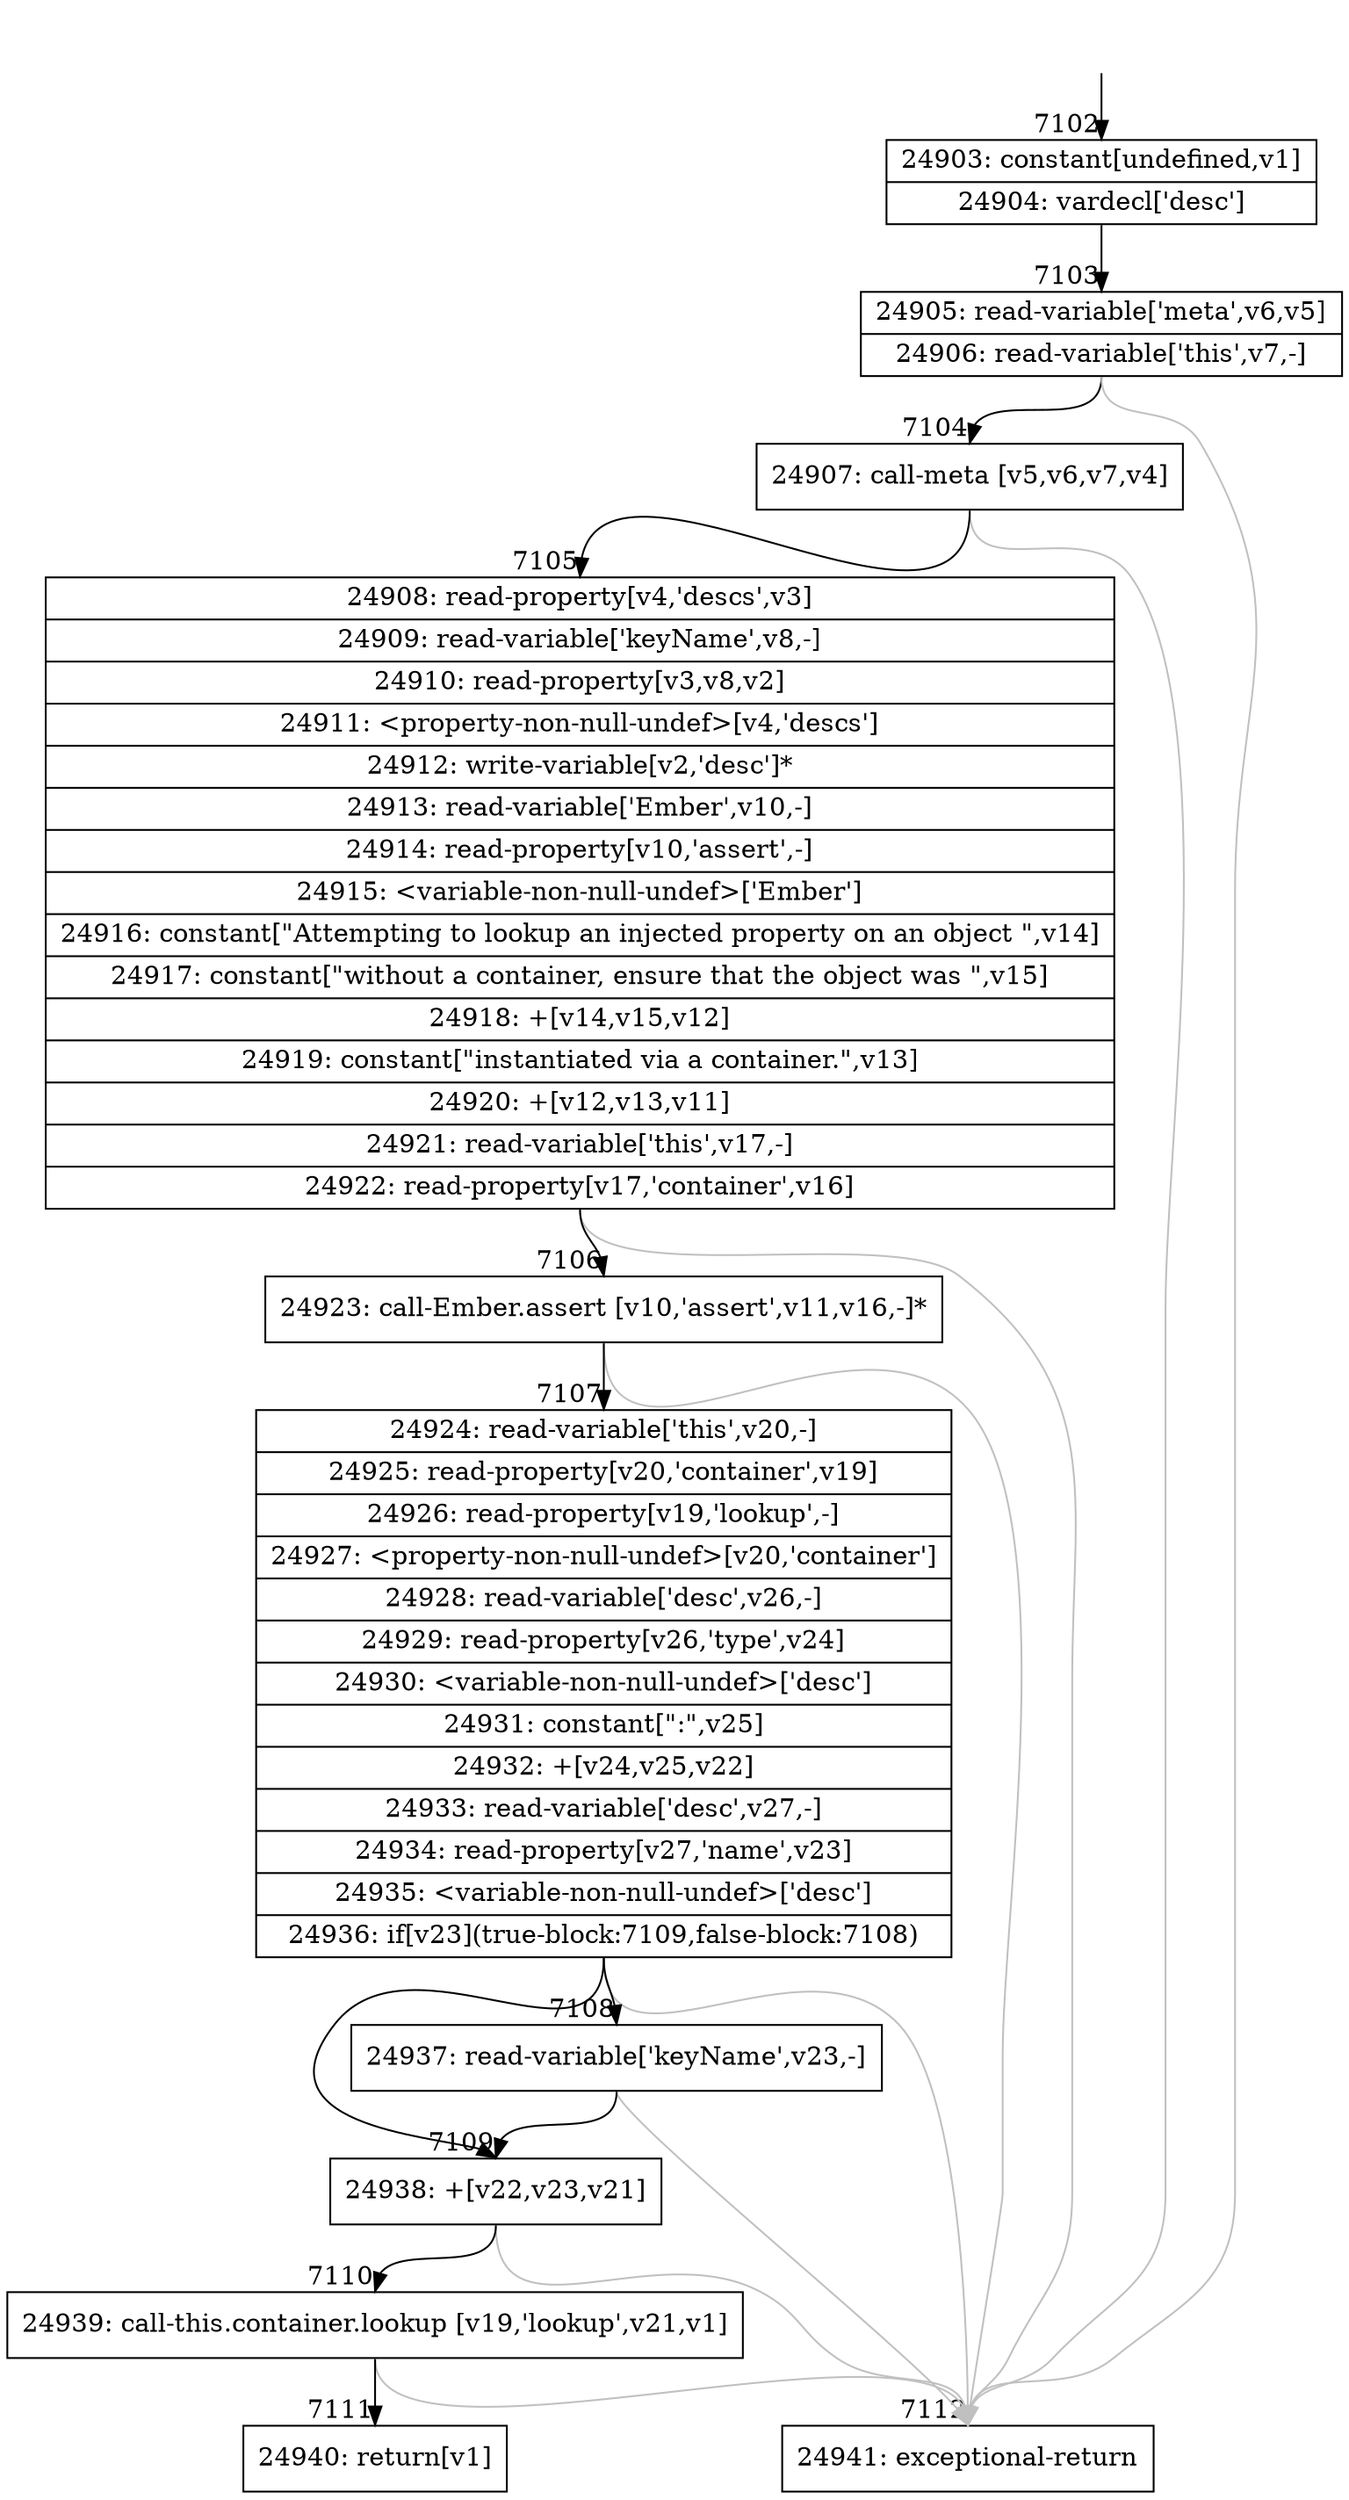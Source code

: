 digraph {
rankdir="TD"
BB_entry588[shape=none,label=""];
BB_entry588 -> BB7102 [tailport=s, headport=n, headlabel="    7102"]
BB7102 [shape=record label="{24903: constant[undefined,v1]|24904: vardecl['desc']}" ] 
BB7102 -> BB7103 [tailport=s, headport=n, headlabel="      7103"]
BB7103 [shape=record label="{24905: read-variable['meta',v6,v5]|24906: read-variable['this',v7,-]}" ] 
BB7103 -> BB7104 [tailport=s, headport=n, headlabel="      7104"]
BB7103 -> BB7112 [tailport=s, headport=n, color=gray, headlabel="      7112"]
BB7104 [shape=record label="{24907: call-meta [v5,v6,v7,v4]}" ] 
BB7104 -> BB7105 [tailport=s, headport=n, headlabel="      7105"]
BB7104 -> BB7112 [tailport=s, headport=n, color=gray]
BB7105 [shape=record label="{24908: read-property[v4,'descs',v3]|24909: read-variable['keyName',v8,-]|24910: read-property[v3,v8,v2]|24911: \<property-non-null-undef\>[v4,'descs']|24912: write-variable[v2,'desc']*|24913: read-variable['Ember',v10,-]|24914: read-property[v10,'assert',-]|24915: \<variable-non-null-undef\>['Ember']|24916: constant[\"Attempting to lookup an injected property on an object \",v14]|24917: constant[\"without a container, ensure that the object was \",v15]|24918: +[v14,v15,v12]|24919: constant[\"instantiated via a container.\",v13]|24920: +[v12,v13,v11]|24921: read-variable['this',v17,-]|24922: read-property[v17,'container',v16]}" ] 
BB7105 -> BB7106 [tailport=s, headport=n, headlabel="      7106"]
BB7105 -> BB7112 [tailport=s, headport=n, color=gray]
BB7106 [shape=record label="{24923: call-Ember.assert [v10,'assert',v11,v16,-]*}" ] 
BB7106 -> BB7107 [tailport=s, headport=n, headlabel="      7107"]
BB7106 -> BB7112 [tailport=s, headport=n, color=gray]
BB7107 [shape=record label="{24924: read-variable['this',v20,-]|24925: read-property[v20,'container',v19]|24926: read-property[v19,'lookup',-]|24927: \<property-non-null-undef\>[v20,'container']|24928: read-variable['desc',v26,-]|24929: read-property[v26,'type',v24]|24930: \<variable-non-null-undef\>['desc']|24931: constant[\":\",v25]|24932: +[v24,v25,v22]|24933: read-variable['desc',v27,-]|24934: read-property[v27,'name',v23]|24935: \<variable-non-null-undef\>['desc']|24936: if[v23](true-block:7109,false-block:7108)}" ] 
BB7107 -> BB7109 [tailport=s, headport=n, headlabel="      7109"]
BB7107 -> BB7108 [tailport=s, headport=n, headlabel="      7108"]
BB7107 -> BB7112 [tailport=s, headport=n, color=gray]
BB7108 [shape=record label="{24937: read-variable['keyName',v23,-]}" ] 
BB7108 -> BB7109 [tailport=s, headport=n]
BB7108 -> BB7112 [tailport=s, headport=n, color=gray]
BB7109 [shape=record label="{24938: +[v22,v23,v21]}" ] 
BB7109 -> BB7110 [tailport=s, headport=n, headlabel="      7110"]
BB7109 -> BB7112 [tailport=s, headport=n, color=gray]
BB7110 [shape=record label="{24939: call-this.container.lookup [v19,'lookup',v21,v1]}" ] 
BB7110 -> BB7111 [tailport=s, headport=n, headlabel="      7111"]
BB7110 -> BB7112 [tailport=s, headport=n, color=gray]
BB7111 [shape=record label="{24940: return[v1]}" ] 
BB7112 [shape=record label="{24941: exceptional-return}" ] 
//#$~ 13157
}
